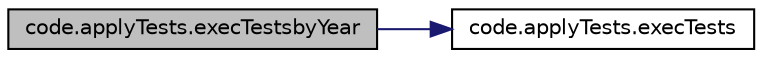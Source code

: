 digraph "code.applyTests.execTestsbyYear"
{
  edge [fontname="Helvetica",fontsize="10",labelfontname="Helvetica",labelfontsize="10"];
  node [fontname="Helvetica",fontsize="10",shape=record];
  rankdir="LR";
  Node23 [label="code.applyTests.execTestsbyYear",height=0.2,width=0.4,color="black", fillcolor="grey75", style="filled", fontcolor="black"];
  Node23 -> Node24 [color="midnightblue",fontsize="10",style="solid",fontname="Helvetica"];
  Node24 [label="code.applyTests.execTests",height=0.2,width=0.4,color="black", fillcolor="white", style="filled",URL="$namespacecode_1_1apply_tests.html#a91f5be82efab33aaac0749d996b01619"];
}
